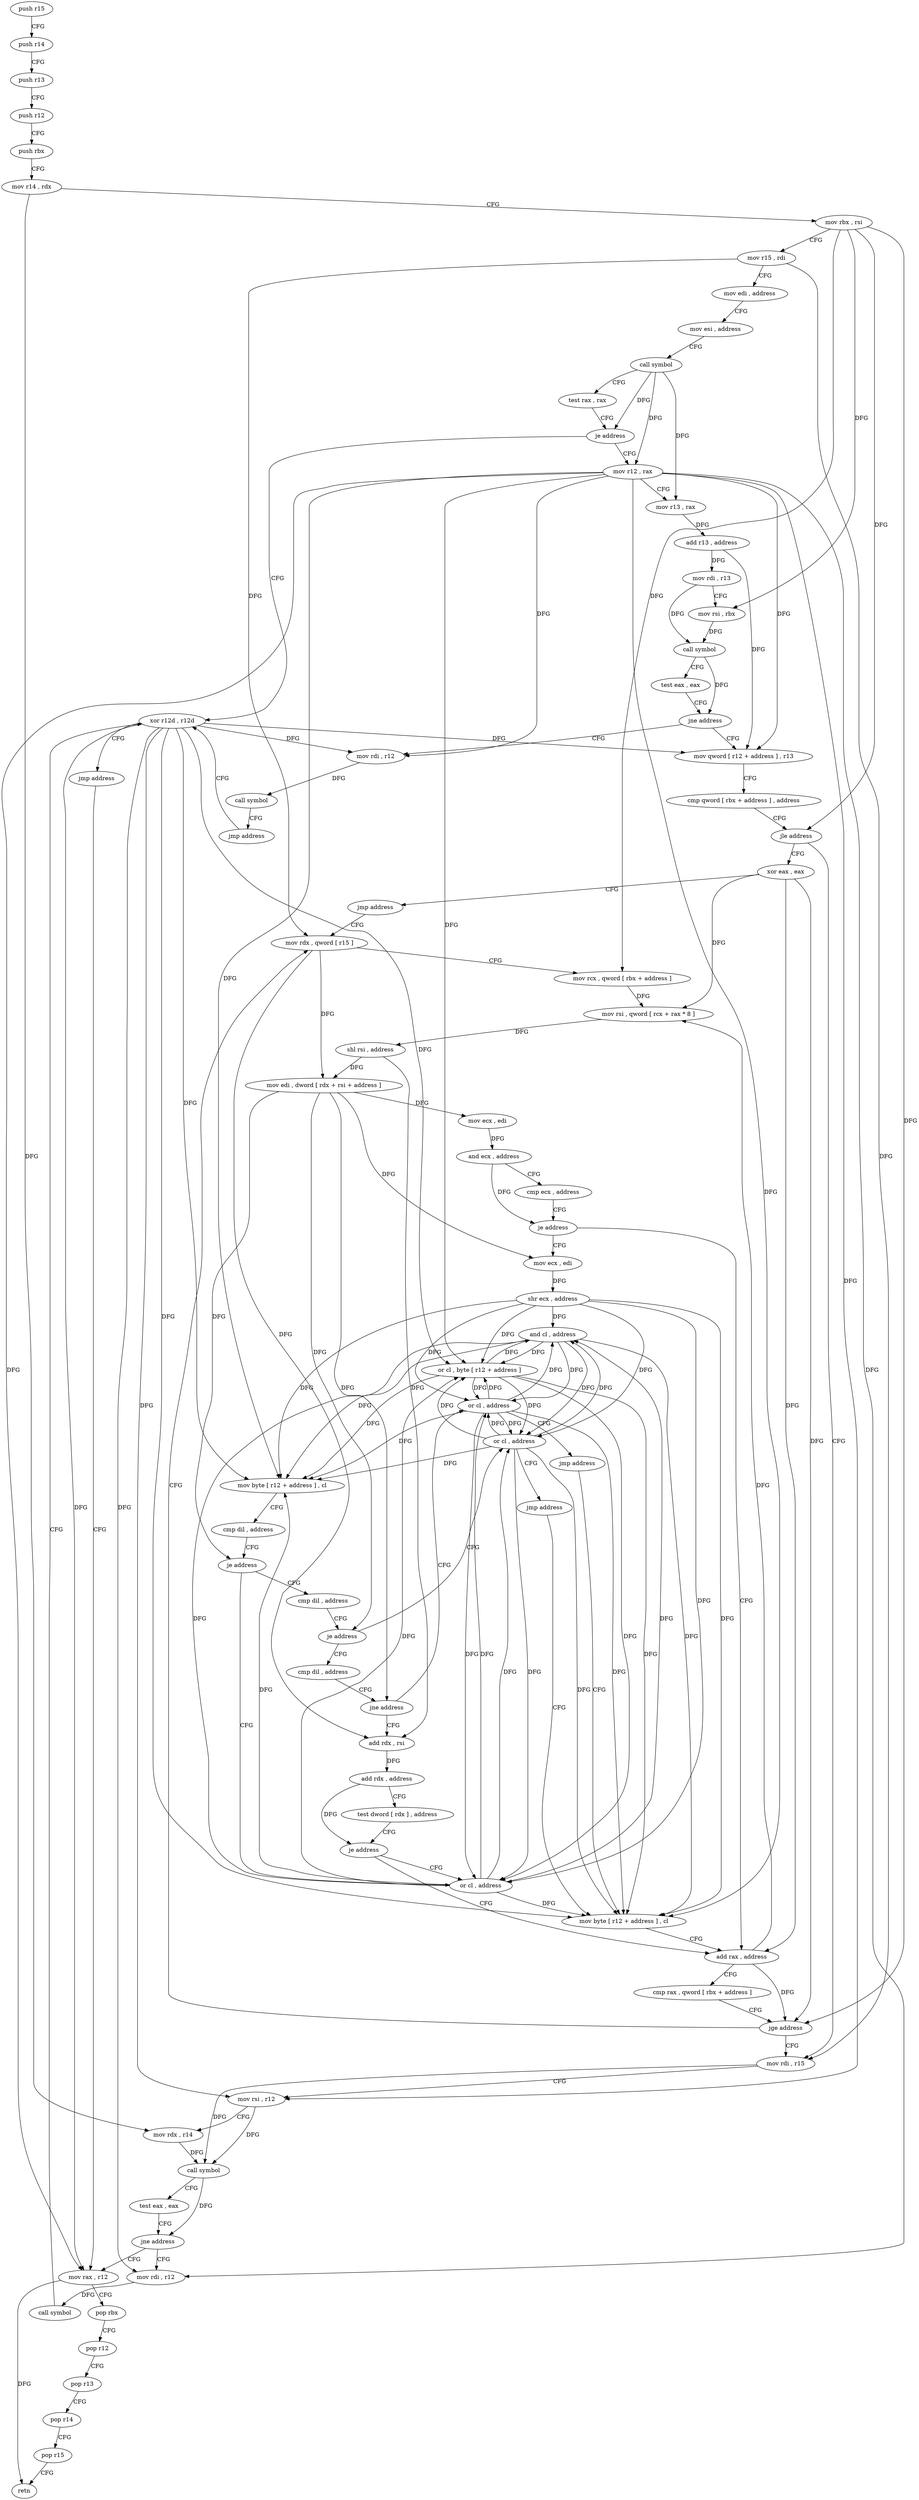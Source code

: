 digraph "func" {
"4255104" [label = "push r15" ]
"4255106" [label = "push r14" ]
"4255108" [label = "push r13" ]
"4255110" [label = "push r12" ]
"4255112" [label = "push rbx" ]
"4255113" [label = "mov r14 , rdx" ]
"4255116" [label = "mov rbx , rsi" ]
"4255119" [label = "mov r15 , rdi" ]
"4255122" [label = "mov edi , address" ]
"4255127" [label = "mov esi , address" ]
"4255132" [label = "call symbol" ]
"4255137" [label = "test rax , rax" ]
"4255140" [label = "je address" ]
"4255351" [label = "xor r12d , r12d" ]
"4255146" [label = "mov r12 , rax" ]
"4255354" [label = "jmp address" ]
"4255320" [label = "mov rax , r12" ]
"4255149" [label = "mov r13 , rax" ]
"4255152" [label = "add r13 , address" ]
"4255156" [label = "mov rdi , r13" ]
"4255159" [label = "mov rsi , rbx" ]
"4255162" [label = "call symbol" ]
"4255167" [label = "test eax , eax" ]
"4255169" [label = "jne address" ]
"4255333" [label = "mov rdi , r12" ]
"4255175" [label = "mov qword [ r12 + address ] , r13" ]
"4255323" [label = "pop rbx" ]
"4255324" [label = "pop r12" ]
"4255326" [label = "pop r13" ]
"4255328" [label = "pop r14" ]
"4255330" [label = "pop r15" ]
"4255332" [label = "retn" ]
"4255336" [label = "call symbol" ]
"4255341" [label = "jmp address" ]
"4255180" [label = "cmp qword [ rbx + address ] , address" ]
"4255185" [label = "jle address" ]
"4255302" [label = "mov rdi , r15" ]
"4255187" [label = "xor eax , eax" ]
"4255305" [label = "mov rsi , r12" ]
"4255308" [label = "mov rdx , r14" ]
"4255311" [label = "call symbol" ]
"4255316" [label = "test eax , eax" ]
"4255318" [label = "jne address" ]
"4255343" [label = "mov rdi , r12" ]
"4255189" [label = "jmp address" ]
"4255224" [label = "mov rdx , qword [ r15 ]" ]
"4255346" [label = "call symbol" ]
"4255227" [label = "mov rcx , qword [ rbx + address ]" ]
"4255231" [label = "mov rsi , qword [ rcx + rax * 8 ]" ]
"4255235" [label = "shl rsi , address" ]
"4255239" [label = "mov edi , dword [ rdx + rsi + address ]" ]
"4255243" [label = "mov ecx , edi" ]
"4255245" [label = "and ecx , address" ]
"4255251" [label = "cmp ecx , address" ]
"4255254" [label = "je address" ]
"4255214" [label = "add rax , address" ]
"4255256" [label = "mov ecx , edi" ]
"4255218" [label = "cmp rax , qword [ rbx + address ]" ]
"4255222" [label = "jge address" ]
"4255258" [label = "shr ecx , address" ]
"4255261" [label = "and cl , address" ]
"4255264" [label = "or cl , byte [ r12 + address ]" ]
"4255269" [label = "mov byte [ r12 + address ] , cl" ]
"4255274" [label = "cmp dil , address" ]
"4255278" [label = "je address" ]
"4255206" [label = "or cl , address" ]
"4255280" [label = "cmp dil , address" ]
"4255209" [label = "mov byte [ r12 + address ] , cl" ]
"4255284" [label = "je address" ]
"4255297" [label = "or cl , address" ]
"4255286" [label = "cmp dil , address" ]
"4255300" [label = "jmp address" ]
"4255290" [label = "jne address" ]
"4255191" [label = "add rdx , rsi" ]
"4255292" [label = "or cl , address" ]
"4255194" [label = "add rdx , address" ]
"4255198" [label = "test dword [ rdx ] , address" ]
"4255204" [label = "je address" ]
"4255295" [label = "jmp address" ]
"4255104" -> "4255106" [ label = "CFG" ]
"4255106" -> "4255108" [ label = "CFG" ]
"4255108" -> "4255110" [ label = "CFG" ]
"4255110" -> "4255112" [ label = "CFG" ]
"4255112" -> "4255113" [ label = "CFG" ]
"4255113" -> "4255116" [ label = "CFG" ]
"4255113" -> "4255308" [ label = "DFG" ]
"4255116" -> "4255119" [ label = "CFG" ]
"4255116" -> "4255159" [ label = "DFG" ]
"4255116" -> "4255185" [ label = "DFG" ]
"4255116" -> "4255227" [ label = "DFG" ]
"4255116" -> "4255222" [ label = "DFG" ]
"4255119" -> "4255122" [ label = "CFG" ]
"4255119" -> "4255302" [ label = "DFG" ]
"4255119" -> "4255224" [ label = "DFG" ]
"4255122" -> "4255127" [ label = "CFG" ]
"4255127" -> "4255132" [ label = "CFG" ]
"4255132" -> "4255137" [ label = "CFG" ]
"4255132" -> "4255140" [ label = "DFG" ]
"4255132" -> "4255146" [ label = "DFG" ]
"4255132" -> "4255149" [ label = "DFG" ]
"4255137" -> "4255140" [ label = "CFG" ]
"4255140" -> "4255351" [ label = "CFG" ]
"4255140" -> "4255146" [ label = "CFG" ]
"4255351" -> "4255354" [ label = "CFG" ]
"4255351" -> "4255320" [ label = "DFG" ]
"4255351" -> "4255333" [ label = "DFG" ]
"4255351" -> "4255175" [ label = "DFG" ]
"4255351" -> "4255305" [ label = "DFG" ]
"4255351" -> "4255343" [ label = "DFG" ]
"4255351" -> "4255264" [ label = "DFG" ]
"4255351" -> "4255269" [ label = "DFG" ]
"4255351" -> "4255209" [ label = "DFG" ]
"4255146" -> "4255149" [ label = "CFG" ]
"4255146" -> "4255320" [ label = "DFG" ]
"4255146" -> "4255333" [ label = "DFG" ]
"4255146" -> "4255175" [ label = "DFG" ]
"4255146" -> "4255305" [ label = "DFG" ]
"4255146" -> "4255343" [ label = "DFG" ]
"4255146" -> "4255264" [ label = "DFG" ]
"4255146" -> "4255269" [ label = "DFG" ]
"4255146" -> "4255209" [ label = "DFG" ]
"4255354" -> "4255320" [ label = "CFG" ]
"4255320" -> "4255323" [ label = "CFG" ]
"4255320" -> "4255332" [ label = "DFG" ]
"4255149" -> "4255152" [ label = "DFG" ]
"4255152" -> "4255156" [ label = "DFG" ]
"4255152" -> "4255175" [ label = "DFG" ]
"4255156" -> "4255159" [ label = "CFG" ]
"4255156" -> "4255162" [ label = "DFG" ]
"4255159" -> "4255162" [ label = "DFG" ]
"4255162" -> "4255167" [ label = "CFG" ]
"4255162" -> "4255169" [ label = "DFG" ]
"4255167" -> "4255169" [ label = "CFG" ]
"4255169" -> "4255333" [ label = "CFG" ]
"4255169" -> "4255175" [ label = "CFG" ]
"4255333" -> "4255336" [ label = "DFG" ]
"4255175" -> "4255180" [ label = "CFG" ]
"4255323" -> "4255324" [ label = "CFG" ]
"4255324" -> "4255326" [ label = "CFG" ]
"4255326" -> "4255328" [ label = "CFG" ]
"4255328" -> "4255330" [ label = "CFG" ]
"4255330" -> "4255332" [ label = "CFG" ]
"4255336" -> "4255341" [ label = "CFG" ]
"4255341" -> "4255351" [ label = "CFG" ]
"4255180" -> "4255185" [ label = "CFG" ]
"4255185" -> "4255302" [ label = "CFG" ]
"4255185" -> "4255187" [ label = "CFG" ]
"4255302" -> "4255305" [ label = "CFG" ]
"4255302" -> "4255311" [ label = "DFG" ]
"4255187" -> "4255189" [ label = "CFG" ]
"4255187" -> "4255231" [ label = "DFG" ]
"4255187" -> "4255214" [ label = "DFG" ]
"4255187" -> "4255222" [ label = "DFG" ]
"4255305" -> "4255308" [ label = "CFG" ]
"4255305" -> "4255311" [ label = "DFG" ]
"4255308" -> "4255311" [ label = "DFG" ]
"4255311" -> "4255316" [ label = "CFG" ]
"4255311" -> "4255318" [ label = "DFG" ]
"4255316" -> "4255318" [ label = "CFG" ]
"4255318" -> "4255343" [ label = "CFG" ]
"4255318" -> "4255320" [ label = "CFG" ]
"4255343" -> "4255346" [ label = "DFG" ]
"4255189" -> "4255224" [ label = "CFG" ]
"4255224" -> "4255227" [ label = "CFG" ]
"4255224" -> "4255239" [ label = "DFG" ]
"4255224" -> "4255191" [ label = "DFG" ]
"4255346" -> "4255351" [ label = "CFG" ]
"4255227" -> "4255231" [ label = "DFG" ]
"4255231" -> "4255235" [ label = "DFG" ]
"4255235" -> "4255239" [ label = "DFG" ]
"4255235" -> "4255191" [ label = "DFG" ]
"4255239" -> "4255243" [ label = "DFG" ]
"4255239" -> "4255256" [ label = "DFG" ]
"4255239" -> "4255278" [ label = "DFG" ]
"4255239" -> "4255284" [ label = "DFG" ]
"4255239" -> "4255290" [ label = "DFG" ]
"4255243" -> "4255245" [ label = "DFG" ]
"4255245" -> "4255251" [ label = "CFG" ]
"4255245" -> "4255254" [ label = "DFG" ]
"4255251" -> "4255254" [ label = "CFG" ]
"4255254" -> "4255214" [ label = "CFG" ]
"4255254" -> "4255256" [ label = "CFG" ]
"4255214" -> "4255218" [ label = "CFG" ]
"4255214" -> "4255231" [ label = "DFG" ]
"4255214" -> "4255222" [ label = "DFG" ]
"4255256" -> "4255258" [ label = "DFG" ]
"4255218" -> "4255222" [ label = "CFG" ]
"4255222" -> "4255302" [ label = "CFG" ]
"4255222" -> "4255224" [ label = "CFG" ]
"4255258" -> "4255261" [ label = "DFG" ]
"4255258" -> "4255264" [ label = "DFG" ]
"4255258" -> "4255269" [ label = "DFG" ]
"4255258" -> "4255206" [ label = "DFG" ]
"4255258" -> "4255209" [ label = "DFG" ]
"4255258" -> "4255297" [ label = "DFG" ]
"4255258" -> "4255292" [ label = "DFG" ]
"4255261" -> "4255264" [ label = "DFG" ]
"4255261" -> "4255269" [ label = "DFG" ]
"4255261" -> "4255206" [ label = "DFG" ]
"4255261" -> "4255209" [ label = "DFG" ]
"4255261" -> "4255297" [ label = "DFG" ]
"4255261" -> "4255292" [ label = "DFG" ]
"4255264" -> "4255269" [ label = "DFG" ]
"4255264" -> "4255261" [ label = "DFG" ]
"4255264" -> "4255206" [ label = "DFG" ]
"4255264" -> "4255209" [ label = "DFG" ]
"4255264" -> "4255297" [ label = "DFG" ]
"4255264" -> "4255292" [ label = "DFG" ]
"4255269" -> "4255274" [ label = "CFG" ]
"4255274" -> "4255278" [ label = "CFG" ]
"4255278" -> "4255206" [ label = "CFG" ]
"4255278" -> "4255280" [ label = "CFG" ]
"4255206" -> "4255209" [ label = "DFG" ]
"4255206" -> "4255261" [ label = "DFG" ]
"4255206" -> "4255269" [ label = "DFG" ]
"4255206" -> "4255264" [ label = "DFG" ]
"4255206" -> "4255297" [ label = "DFG" ]
"4255206" -> "4255292" [ label = "DFG" ]
"4255280" -> "4255284" [ label = "CFG" ]
"4255209" -> "4255214" [ label = "CFG" ]
"4255284" -> "4255297" [ label = "CFG" ]
"4255284" -> "4255286" [ label = "CFG" ]
"4255297" -> "4255300" [ label = "CFG" ]
"4255297" -> "4255261" [ label = "DFG" ]
"4255297" -> "4255269" [ label = "DFG" ]
"4255297" -> "4255206" [ label = "DFG" ]
"4255297" -> "4255209" [ label = "DFG" ]
"4255297" -> "4255264" [ label = "DFG" ]
"4255297" -> "4255292" [ label = "DFG" ]
"4255286" -> "4255290" [ label = "CFG" ]
"4255300" -> "4255209" [ label = "CFG" ]
"4255290" -> "4255191" [ label = "CFG" ]
"4255290" -> "4255292" [ label = "CFG" ]
"4255191" -> "4255194" [ label = "DFG" ]
"4255292" -> "4255295" [ label = "CFG" ]
"4255292" -> "4255261" [ label = "DFG" ]
"4255292" -> "4255269" [ label = "DFG" ]
"4255292" -> "4255206" [ label = "DFG" ]
"4255292" -> "4255209" [ label = "DFG" ]
"4255292" -> "4255297" [ label = "DFG" ]
"4255292" -> "4255264" [ label = "DFG" ]
"4255194" -> "4255198" [ label = "CFG" ]
"4255194" -> "4255204" [ label = "DFG" ]
"4255198" -> "4255204" [ label = "CFG" ]
"4255204" -> "4255214" [ label = "CFG" ]
"4255204" -> "4255206" [ label = "CFG" ]
"4255295" -> "4255209" [ label = "CFG" ]
}
